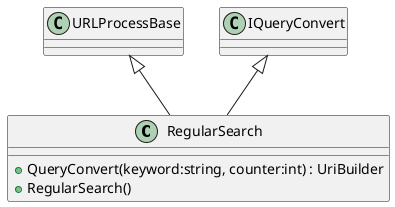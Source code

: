 @startuml
class RegularSearch {
    + QueryConvert(keyword:string, counter:int) : UriBuilder
    + RegularSearch()
}
URLProcessBase <|-- RegularSearch
IQueryConvert <|-- RegularSearch
@enduml
